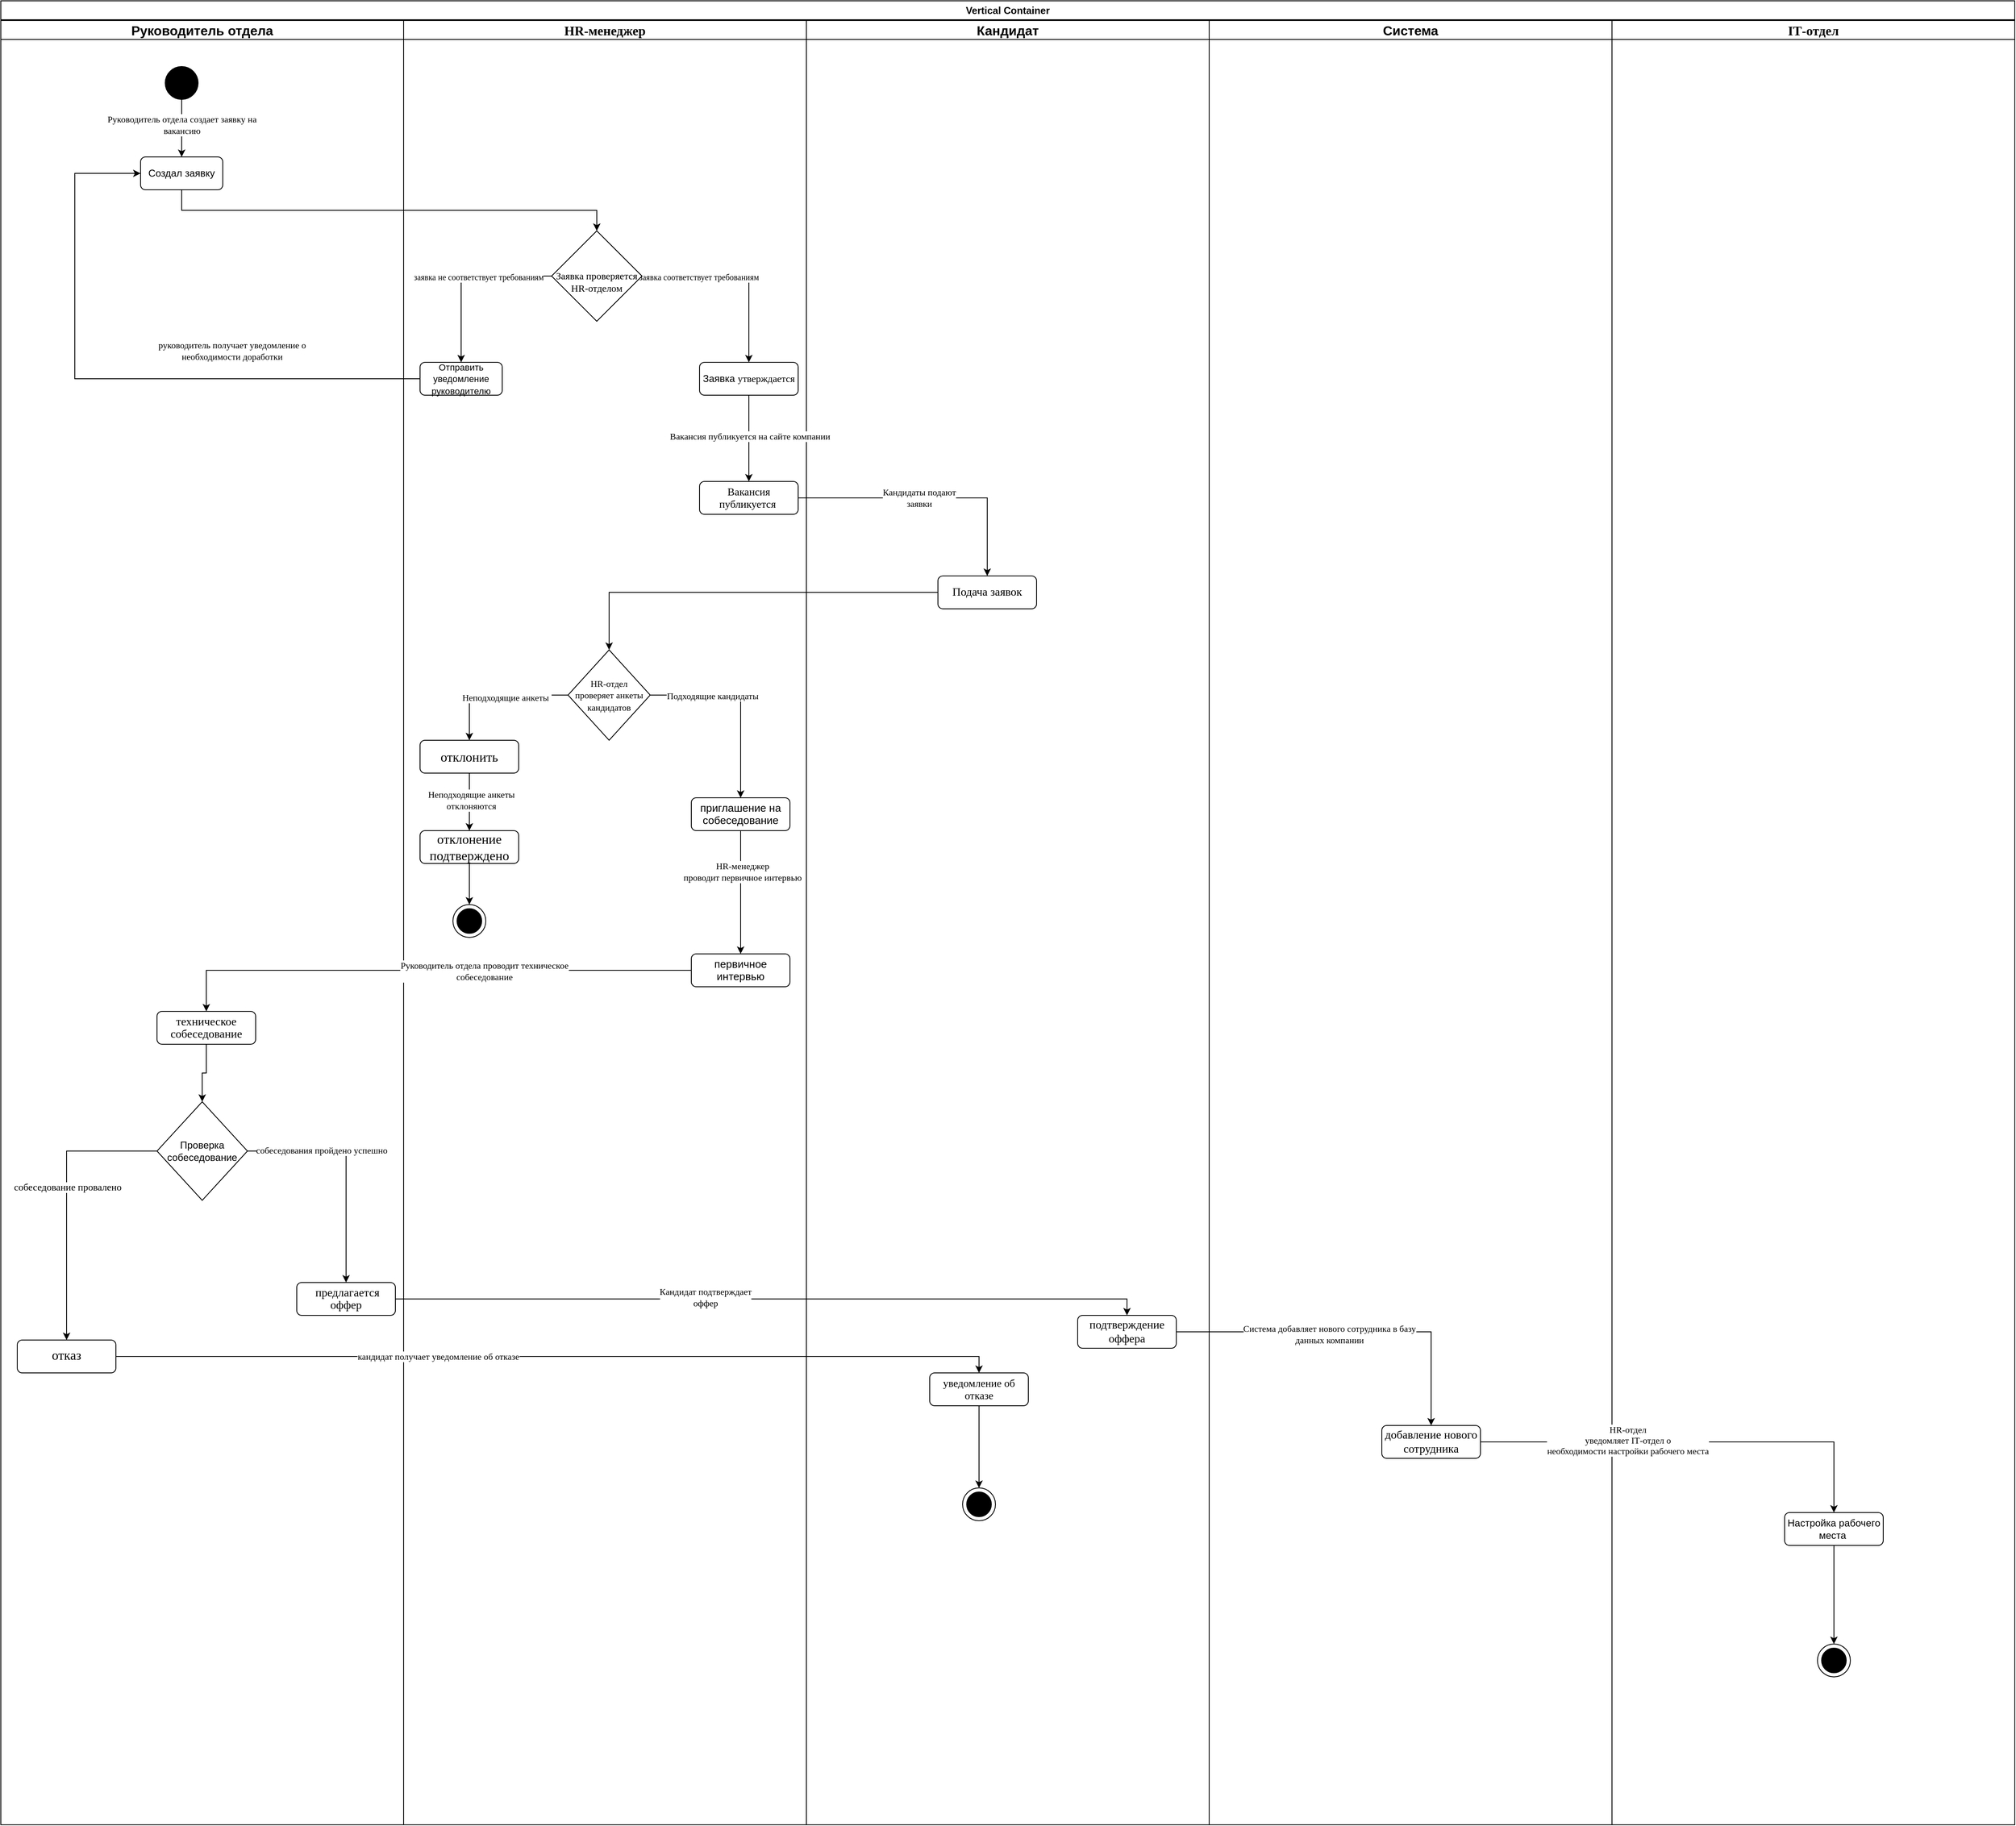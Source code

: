 <mxfile version="25.0.3">
  <diagram name="Страница — 1" id="c_YH8dDbKWA8TcMXRTzD">
    <mxGraphModel dx="8334" dy="3833" grid="1" gridSize="10" guides="1" tooltips="1" connect="1" arrows="1" fold="1" page="1" pageScale="1" pageWidth="827" pageHeight="1169" math="0" shadow="0">
      <root>
        <mxCell id="0" />
        <mxCell id="1" parent="0" />
        <mxCell id="h-t6F19FlMaMNjTH5znH-1" value="Vertical Container" style="swimlane;whiteSpace=wrap;html=1;movable=0;resizable=0;rotatable=0;deletable=0;editable=0;locked=1;connectable=0;" vertex="1" parent="1">
          <mxGeometry x="-830" y="10" width="2450" height="2220" as="geometry" />
        </mxCell>
        <mxCell id="h-t6F19FlMaMNjTH5znH-2" value="&lt;span style=&quot;font-size:12.0pt;line-height:107%;&lt;br/&gt;font-family:&amp;quot;Times New Roman&amp;quot;,serif;mso-fareast-font-family:Calibri;mso-fareast-theme-font:&lt;br/&gt;minor-latin;mso-ansi-language:RU;mso-fareast-language:EN-US;mso-bidi-language:&lt;br/&gt;AR-SA;mso-bidi-font-style:italic&quot;&gt;Руководитель отдела&lt;/span&gt;" style="swimlane;whiteSpace=wrap;html=1;movable=0;resizable=0;rotatable=0;deletable=0;editable=0;locked=1;connectable=0;" vertex="1" parent="h-t6F19FlMaMNjTH5znH-1">
          <mxGeometry y="24" width="490" height="2196" as="geometry" />
        </mxCell>
        <mxCell id="h-t6F19FlMaMNjTH5znH-3" value="&lt;span style=&quot;font-size:12.0pt;line-height:&lt;br/&gt;107%;font-family:&amp;quot;Times New Roman&amp;quot;,serif;mso-fareast-font-family:Calibri;&lt;br/&gt;mso-fareast-theme-font:minor-latin;mso-ansi-language:EN-US;mso-fareast-language:&lt;br/&gt;EN-US;mso-bidi-language:AR-SA;mso-bidi-font-style:italic&quot; lang=&quot;EN-US&quot;&gt;HR&lt;/span&gt;&lt;span style=&quot;font-size:12.0pt;line-height:107%;font-family:&amp;quot;Times New Roman&amp;quot;,serif;&lt;br/&gt;mso-fareast-font-family:Calibri;mso-fareast-theme-font:minor-latin;mso-ansi-language:&lt;br/&gt;RU;mso-fareast-language:EN-US;mso-bidi-language:AR-SA;mso-bidi-font-style:italic&quot;&gt;-менеджер&lt;/span&gt;" style="swimlane;whiteSpace=wrap;html=1;movable=0;resizable=0;rotatable=0;deletable=0;editable=0;locked=1;connectable=0;" vertex="1" parent="h-t6F19FlMaMNjTH5znH-1">
          <mxGeometry x="490" y="24" width="490" height="2196" as="geometry" />
        </mxCell>
        <mxCell id="h-t6F19FlMaMNjTH5znH-4" value="&lt;span style=&quot;font-size:12.0pt;line-height:107%;&lt;br/&gt;font-family:&amp;quot;Times New Roman&amp;quot;,serif;mso-fareast-font-family:Calibri;mso-fareast-theme-font:&lt;br/&gt;minor-latin;mso-ansi-language:RU;mso-fareast-language:EN-US;mso-bidi-language:&lt;br/&gt;AR-SA;mso-bidi-font-style:italic&quot;&gt;Кандидат&lt;/span&gt;" style="swimlane;whiteSpace=wrap;html=1;movable=0;resizable=0;rotatable=0;deletable=0;editable=0;locked=1;connectable=0;" vertex="1" parent="h-t6F19FlMaMNjTH5znH-1">
          <mxGeometry x="980" y="24" width="490" height="2196" as="geometry" />
        </mxCell>
        <mxCell id="h-t6F19FlMaMNjTH5znH-5" value="&lt;span style=&quot;font-size:12.0pt;line-height:107%;&lt;br/&gt;font-family:&amp;quot;Times New Roman&amp;quot;,serif;mso-fareast-font-family:Calibri;mso-fareast-theme-font:&lt;br/&gt;minor-latin;mso-ansi-language:RU;mso-fareast-language:EN-US;mso-bidi-language:&lt;br/&gt;AR-SA;mso-bidi-font-style:italic&quot;&gt;Система&lt;/span&gt;" style="swimlane;whiteSpace=wrap;html=1;movable=0;resizable=0;rotatable=0;deletable=0;editable=0;locked=1;connectable=0;" vertex="1" parent="h-t6F19FlMaMNjTH5znH-1">
          <mxGeometry x="1470" y="24" width="490" height="2196" as="geometry" />
        </mxCell>
        <mxCell id="h-t6F19FlMaMNjTH5znH-6" value="&lt;span style=&quot;font-size:12.0pt;line-height:&lt;br/&gt;107%;font-family:&amp;quot;Times New Roman&amp;quot;,serif;mso-fareast-font-family:Calibri;&lt;br/&gt;mso-fareast-theme-font:minor-latin;mso-ansi-language:EN-US;mso-fareast-language:&lt;br/&gt;EN-US;mso-bidi-language:AR-SA;mso-bidi-font-style:italic&quot; lang=&quot;EN-US&quot;&gt;IT&lt;/span&gt;&lt;span style=&quot;font-size:12.0pt;line-height:107%;font-family:&amp;quot;Times New Roman&amp;quot;,serif;&lt;br/&gt;mso-fareast-font-family:Calibri;mso-fareast-theme-font:minor-latin;mso-ansi-language:&lt;br/&gt;RU;mso-fareast-language:EN-US;mso-bidi-language:AR-SA;mso-bidi-font-style:italic&quot;&gt;-отдел&lt;/span&gt;" style="swimlane;whiteSpace=wrap;html=1;movable=0;resizable=0;rotatable=0;deletable=0;editable=0;locked=1;connectable=0;" vertex="1" parent="1">
          <mxGeometry x="1130" y="34" width="490" height="2196" as="geometry" />
        </mxCell>
        <mxCell id="h-t6F19FlMaMNjTH5znH-7" style="edgeStyle=orthogonalEdgeStyle;rounded=0;orthogonalLoop=1;jettySize=auto;html=1;exitX=0.5;exitY=1;exitDx=0;exitDy=0;entryX=0.5;entryY=0;entryDx=0;entryDy=0;" edge="1" parent="1" source="h-t6F19FlMaMNjTH5znH-9" target="h-t6F19FlMaMNjTH5znH-11">
          <mxGeometry relative="1" as="geometry" />
        </mxCell>
        <mxCell id="h-t6F19FlMaMNjTH5znH-8" value="&lt;span style=&quot;line-height: 107%; font-family: &amp;quot;Times New Roman&amp;quot;, serif;&quot;&gt;&lt;font&gt;Руководитель отдела создает заявку на&lt;br/&gt;вакансию&lt;/font&gt;&lt;/span&gt;" style="edgeLabel;html=1;align=center;verticalAlign=middle;resizable=0;points=[];" vertex="1" connectable="0" parent="h-t6F19FlMaMNjTH5znH-7">
          <mxGeometry x="-0.126" relative="1" as="geometry">
            <mxPoint as="offset" />
          </mxGeometry>
        </mxCell>
        <mxCell id="h-t6F19FlMaMNjTH5znH-9" value="" style="shape=ellipse;html=1;fillColor=strokeColor;fontSize=18;fontColor=#ffffff;" vertex="1" parent="1">
          <mxGeometry x="-630" y="90" width="40" height="40" as="geometry" />
        </mxCell>
        <mxCell id="h-t6F19FlMaMNjTH5znH-10" style="edgeStyle=orthogonalEdgeStyle;rounded=0;orthogonalLoop=1;jettySize=auto;html=1;exitX=0.5;exitY=1;exitDx=0;exitDy=0;" edge="1" parent="1" source="h-t6F19FlMaMNjTH5znH-11" target="h-t6F19FlMaMNjTH5znH-17">
          <mxGeometry relative="1" as="geometry" />
        </mxCell>
        <mxCell id="h-t6F19FlMaMNjTH5znH-11" value="Создал заявку" style="shape=rect;rounded=1;html=1;whiteSpace=wrap;align=center;" vertex="1" parent="1">
          <mxGeometry x="-660" y="200" width="100" height="40" as="geometry" />
        </mxCell>
        <mxCell id="h-t6F19FlMaMNjTH5znH-12" value="" style="shape=mxgraph.sysml.actFinal;html=1;verticalLabelPosition=bottom;labelBackgroundColor=#ffffff;verticalAlign=top;" vertex="1" parent="1">
          <mxGeometry x="1380" y="2010" width="40" height="40" as="geometry" />
        </mxCell>
        <mxCell id="h-t6F19FlMaMNjTH5znH-13" style="edgeStyle=orthogonalEdgeStyle;rounded=0;orthogonalLoop=1;jettySize=auto;html=1;entryX=0.5;entryY=0;entryDx=0;entryDy=0;exitX=1;exitY=0.5;exitDx=0;exitDy=0;" edge="1" parent="1" source="h-t6F19FlMaMNjTH5znH-17" target="h-t6F19FlMaMNjTH5znH-23">
          <mxGeometry relative="1" as="geometry">
            <Array as="points">
              <mxPoint x="80" y="345" />
            </Array>
          </mxGeometry>
        </mxCell>
        <mxCell id="h-t6F19FlMaMNjTH5znH-14" value="&lt;span style=&quot;line-height: 107%; font-family: &amp;quot;Times New Roman&amp;quot;, serif;&quot;&gt;&lt;font style=&quot;font-size: 10px;&quot;&gt;заявка соответствует требованиям&lt;/font&gt;&lt;/span&gt;" style="edgeLabel;html=1;align=center;verticalAlign=middle;resizable=0;points=[];" vertex="1" connectable="0" parent="h-t6F19FlMaMNjTH5znH-13">
          <mxGeometry x="-0.415" y="-1" relative="1" as="geometry">
            <mxPoint as="offset" />
          </mxGeometry>
        </mxCell>
        <mxCell id="h-t6F19FlMaMNjTH5znH-15" style="edgeStyle=orthogonalEdgeStyle;rounded=0;orthogonalLoop=1;jettySize=auto;html=1;entryX=0.5;entryY=0;entryDx=0;entryDy=0;" edge="1" parent="1" source="h-t6F19FlMaMNjTH5znH-17" target="h-t6F19FlMaMNjTH5znH-20">
          <mxGeometry relative="1" as="geometry" />
        </mxCell>
        <mxCell id="h-t6F19FlMaMNjTH5znH-16" value="&lt;span style=&quot;line-height: 107%; font-family: &amp;quot;Times New Roman&amp;quot;, serif;&quot;&gt;&lt;font style=&quot;font-size: 10px;&quot;&gt;заявка не соответствует требованиям&lt;/font&gt;&lt;/span&gt;" style="edgeLabel;html=1;align=center;verticalAlign=middle;resizable=0;points=[];" vertex="1" connectable="0" parent="h-t6F19FlMaMNjTH5znH-15">
          <mxGeometry x="-0.167" y="1" relative="1" as="geometry">
            <mxPoint as="offset" />
          </mxGeometry>
        </mxCell>
        <mxCell id="h-t6F19FlMaMNjTH5znH-17" value="&lt;span style=&quot;line-height: 107%; font-family: &amp;quot;Times New Roman&amp;quot;, serif;&quot; lang=&quot;EN-US&quot;&gt;&lt;font&gt;&amp;nbsp;&lt;/font&gt;&lt;/span&gt;&lt;div&gt;&lt;span style=&quot;line-height: 107%; font-family: &amp;quot;Times New Roman&amp;quot;, serif;&quot; lang=&quot;EN-US&quot;&gt;&lt;font&gt;Заявка проверяется&lt;br&gt;HR-отделом&lt;/font&gt;&lt;/span&gt;&lt;/div&gt;" style="rhombus;whiteSpace=wrap;html=1;" vertex="1" parent="1">
          <mxGeometry x="-160" y="290" width="110" height="110" as="geometry" />
        </mxCell>
        <mxCell id="h-t6F19FlMaMNjTH5znH-18" style="edgeStyle=orthogonalEdgeStyle;rounded=0;orthogonalLoop=1;jettySize=auto;html=1;entryX=0;entryY=0.5;entryDx=0;entryDy=0;" edge="1" parent="1" source="h-t6F19FlMaMNjTH5znH-20" target="h-t6F19FlMaMNjTH5znH-11">
          <mxGeometry relative="1" as="geometry">
            <mxPoint x="-680" y="330" as="targetPoint" />
            <Array as="points">
              <mxPoint x="-740" y="470" />
              <mxPoint x="-740" y="220" />
            </Array>
          </mxGeometry>
        </mxCell>
        <mxCell id="h-t6F19FlMaMNjTH5znH-19" value="&lt;span style=&quot;line-height: 107%; font-family: &amp;quot;Times New Roman&amp;quot;, serif;&quot;&gt;&lt;font&gt;руководитель получает уведомление о&lt;br/&gt;необходимости доработки&lt;/font&gt;&lt;/span&gt;" style="edgeLabel;html=1;align=center;verticalAlign=middle;resizable=0;points=[];" vertex="1" connectable="0" parent="h-t6F19FlMaMNjTH5znH-18">
          <mxGeometry x="-0.39" y="-1" relative="1" as="geometry">
            <mxPoint y="-33" as="offset" />
          </mxGeometry>
        </mxCell>
        <mxCell id="h-t6F19FlMaMNjTH5znH-20" value="&lt;span style=&quot;font-size: 11px;&quot;&gt;Отправить уведомление руководителю&lt;/span&gt;" style="shape=rect;rounded=1;html=1;whiteSpace=wrap;align=center;" vertex="1" parent="1">
          <mxGeometry x="-320" y="450" width="100" height="40" as="geometry" />
        </mxCell>
        <mxCell id="h-t6F19FlMaMNjTH5znH-21" style="edgeStyle=orthogonalEdgeStyle;rounded=0;orthogonalLoop=1;jettySize=auto;html=1;entryX=0.5;entryY=0;entryDx=0;entryDy=0;exitX=0.5;exitY=1;exitDx=0;exitDy=0;" edge="1" parent="1" source="h-t6F19FlMaMNjTH5znH-23" target="h-t6F19FlMaMNjTH5znH-26">
          <mxGeometry relative="1" as="geometry">
            <Array as="points">
              <mxPoint x="80" y="580" />
            </Array>
          </mxGeometry>
        </mxCell>
        <mxCell id="h-t6F19FlMaMNjTH5znH-22" value="&lt;span style=&quot;line-height: 107%; font-family: &amp;quot;Times New Roman&amp;quot;, serif;&quot;&gt;&lt;font&gt;Вакансия публикуется на сайте компании&lt;/font&gt;&lt;/span&gt;" style="edgeLabel;html=1;align=center;verticalAlign=middle;resizable=0;points=[];" vertex="1" connectable="0" parent="h-t6F19FlMaMNjTH5znH-21">
          <mxGeometry x="-0.053" y="1" relative="1" as="geometry">
            <mxPoint as="offset" />
          </mxGeometry>
        </mxCell>
        <mxCell id="h-t6F19FlMaMNjTH5znH-23" value="Заявка&amp;nbsp;&lt;span style=&quot;line-height: 107%; font-family: &amp;quot;Times New Roman&amp;quot;, serif;&quot;&gt;&lt;font&gt;утверждается&lt;/font&gt;&lt;/span&gt;" style="shape=rect;rounded=1;html=1;whiteSpace=wrap;align=center;" vertex="1" parent="1">
          <mxGeometry x="20" y="450" width="120" height="40" as="geometry" />
        </mxCell>
        <mxCell id="h-t6F19FlMaMNjTH5znH-24" style="edgeStyle=orthogonalEdgeStyle;rounded=0;orthogonalLoop=1;jettySize=auto;html=1;" edge="1" parent="1" source="h-t6F19FlMaMNjTH5znH-26" target="h-t6F19FlMaMNjTH5znH-28">
          <mxGeometry relative="1" as="geometry" />
        </mxCell>
        <mxCell id="h-t6F19FlMaMNjTH5znH-25" value="&lt;span style=&quot;line-height: 107%; font-family: &amp;quot;Times New Roman&amp;quot;, serif;&quot; lang=&quot;EN-US&quot;&gt;&lt;font&gt;Кандидаты подают&lt;br/&gt;заявки&lt;/font&gt;&lt;/span&gt;" style="edgeLabel;html=1;align=center;verticalAlign=middle;resizable=0;points=[];" vertex="1" connectable="0" parent="h-t6F19FlMaMNjTH5znH-24">
          <mxGeometry x="-0.098" relative="1" as="geometry">
            <mxPoint as="offset" />
          </mxGeometry>
        </mxCell>
        <mxCell id="h-t6F19FlMaMNjTH5znH-26" value="&lt;span style=&quot;line-height: 107%; font-family: &amp;quot;Times New Roman&amp;quot;, serif;&quot;&gt;&lt;font style=&quot;font-size: 13px;&quot;&gt;Вакансия публикуется&amp;nbsp;&lt;/font&gt;&lt;/span&gt;" style="shape=rect;rounded=1;html=1;whiteSpace=wrap;align=center;" vertex="1" parent="1">
          <mxGeometry x="20" y="595" width="120" height="40" as="geometry" />
        </mxCell>
        <mxCell id="h-t6F19FlMaMNjTH5znH-27" style="edgeStyle=orthogonalEdgeStyle;rounded=0;orthogonalLoop=1;jettySize=auto;html=1;entryX=0.5;entryY=0;entryDx=0;entryDy=0;" edge="1" parent="1" source="h-t6F19FlMaMNjTH5znH-28" target="h-t6F19FlMaMNjTH5znH-33">
          <mxGeometry relative="1" as="geometry" />
        </mxCell>
        <mxCell id="h-t6F19FlMaMNjTH5znH-28" value="&lt;span style=&quot;font-family: &amp;quot;Times New Roman&amp;quot;, serif;&quot; lang=&quot;EN-US&quot;&gt;&lt;font style=&quot;font-size: 14px;&quot;&gt;Подача заявок&lt;/font&gt;&lt;/span&gt;" style="shape=rect;rounded=1;html=1;whiteSpace=wrap;align=center;" vertex="1" parent="1">
          <mxGeometry x="310" y="710" width="120" height="40" as="geometry" />
        </mxCell>
        <mxCell id="h-t6F19FlMaMNjTH5znH-29" style="edgeStyle=orthogonalEdgeStyle;rounded=0;orthogonalLoop=1;jettySize=auto;html=1;entryX=0.5;entryY=0;entryDx=0;entryDy=0;" edge="1" parent="1" source="h-t6F19FlMaMNjTH5znH-33" target="h-t6F19FlMaMNjTH5znH-37">
          <mxGeometry relative="1" as="geometry" />
        </mxCell>
        <mxCell id="h-t6F19FlMaMNjTH5znH-30" value="&lt;span style=&quot;line-height: 107%; font-family: &amp;quot;Times New Roman&amp;quot;, serif;&quot; lang=&quot;EN-US&quot;&gt;&lt;font&gt;Неподходящие анкеты&amp;nbsp;&lt;/font&gt;&lt;/span&gt;" style="edgeLabel;html=1;align=center;verticalAlign=middle;resizable=0;points=[];" vertex="1" connectable="0" parent="h-t6F19FlMaMNjTH5znH-29">
          <mxGeometry x="-0.145" y="3" relative="1" as="geometry">
            <mxPoint as="offset" />
          </mxGeometry>
        </mxCell>
        <mxCell id="h-t6F19FlMaMNjTH5znH-31" style="edgeStyle=orthogonalEdgeStyle;rounded=0;orthogonalLoop=1;jettySize=auto;html=1;" edge="1" parent="1" source="h-t6F19FlMaMNjTH5znH-33" target="h-t6F19FlMaMNjTH5znH-36">
          <mxGeometry relative="1" as="geometry" />
        </mxCell>
        <mxCell id="h-t6F19FlMaMNjTH5znH-32" value="&lt;span style=&quot;line-height: 107%; font-family: &amp;quot;Times New Roman&amp;quot;, serif;&quot;&gt;&lt;font&gt;Подходящие кандидаты&amp;nbsp;&lt;/font&gt;&lt;/span&gt;" style="edgeLabel;html=1;align=center;verticalAlign=middle;resizable=0;points=[];" vertex="1" connectable="0" parent="h-t6F19FlMaMNjTH5znH-31">
          <mxGeometry x="-0.344" y="-1" relative="1" as="geometry">
            <mxPoint as="offset" />
          </mxGeometry>
        </mxCell>
        <mxCell id="h-t6F19FlMaMNjTH5znH-33" value="&lt;font style=&quot;font-size: 11px;&quot;&gt;&lt;span style=&quot;line-height: 107%; font-family: &amp;quot;Times New Roman&amp;quot;, serif;&quot; lang=&quot;EN-US&quot;&gt;HR&lt;/span&gt;&lt;span style=&quot;line-height: 107%; font-family: &amp;quot;Times New Roman&amp;quot;, serif;&quot;&gt;-отдел&lt;br/&gt;проверяет анкеты кандидатов&lt;/span&gt;&lt;/font&gt;" style="rhombus;whiteSpace=wrap;html=1;" vertex="1" parent="1">
          <mxGeometry x="-140" y="800" width="100" height="110" as="geometry" />
        </mxCell>
        <mxCell id="h-t6F19FlMaMNjTH5znH-34" style="edgeStyle=orthogonalEdgeStyle;rounded=0;orthogonalLoop=1;jettySize=auto;html=1;entryX=0.5;entryY=0;entryDx=0;entryDy=0;" edge="1" parent="1" source="h-t6F19FlMaMNjTH5znH-36" target="h-t6F19FlMaMNjTH5znH-42">
          <mxGeometry relative="1" as="geometry" />
        </mxCell>
        <mxCell id="h-t6F19FlMaMNjTH5znH-35" value="&lt;font&gt;&lt;span style=&quot;line-height: 107%; font-family: &amp;quot;Times New Roman&amp;quot;, serif;&quot; lang=&quot;EN-US&quot;&gt;HR&lt;/span&gt;&lt;span style=&quot;line-height: 107%; font-family: &amp;quot;Times New Roman&amp;quot;, serif;&quot;&gt;-менеджер&lt;br/&gt;проводит первичное интервью&lt;/span&gt;&lt;/font&gt;" style="edgeLabel;html=1;align=center;verticalAlign=middle;resizable=0;points=[];" vertex="1" connectable="0" parent="h-t6F19FlMaMNjTH5znH-34">
          <mxGeometry x="-0.331" y="2" relative="1" as="geometry">
            <mxPoint as="offset" />
          </mxGeometry>
        </mxCell>
        <mxCell id="h-t6F19FlMaMNjTH5znH-36" value="&lt;span style=&quot;line-height: 107%;&quot;&gt;&lt;font style=&quot;font-size: 13px;&quot;&gt;приглашение на собеседование&lt;/font&gt;&lt;/span&gt;" style="shape=rect;rounded=1;html=1;whiteSpace=wrap;align=center;" vertex="1" parent="1">
          <mxGeometry x="10" y="980" width="120" height="40" as="geometry" />
        </mxCell>
        <mxCell id="h-t6F19FlMaMNjTH5znH-37" value="&lt;span style=&quot;font-family: &amp;quot;Times New Roman&amp;quot;, serif;&quot; lang=&quot;EN-US&quot;&gt;&lt;font style=&quot;font-size: 16px;&quot;&gt;отклонить&lt;/font&gt;&lt;/span&gt;" style="shape=rect;rounded=1;html=1;whiteSpace=wrap;align=center;" vertex="1" parent="1">
          <mxGeometry x="-320" y="910" width="120" height="40" as="geometry" />
        </mxCell>
        <mxCell id="h-t6F19FlMaMNjTH5znH-38" style="edgeStyle=orthogonalEdgeStyle;rounded=0;orthogonalLoop=1;jettySize=auto;html=1;entryX=0.5;entryY=0;entryDx=0;entryDy=0;" edge="1" parent="1" source="h-t6F19FlMaMNjTH5znH-39" target="h-t6F19FlMaMNjTH5znH-47">
          <mxGeometry relative="1" as="geometry" />
        </mxCell>
        <mxCell id="h-t6F19FlMaMNjTH5znH-39" value="&lt;span style=&quot;line-height: 107%; font-family: &amp;quot;Times New Roman&amp;quot;, serif;&quot;&gt;&lt;font style=&quot;font-size: 14px;&quot;&gt;техническое собеседование&lt;/font&gt;&lt;/span&gt;" style="shape=rect;rounded=1;html=1;whiteSpace=wrap;align=center;" vertex="1" parent="1">
          <mxGeometry x="-640" y="1240" width="120" height="40" as="geometry" />
        </mxCell>
        <mxCell id="h-t6F19FlMaMNjTH5znH-40" style="edgeStyle=orthogonalEdgeStyle;rounded=0;orthogonalLoop=1;jettySize=auto;html=1;" edge="1" parent="1" source="h-t6F19FlMaMNjTH5znH-42" target="h-t6F19FlMaMNjTH5znH-39">
          <mxGeometry relative="1" as="geometry" />
        </mxCell>
        <mxCell id="h-t6F19FlMaMNjTH5znH-41" value="&lt;span style=&quot;line-height: 107%; font-family: &amp;quot;Times New Roman&amp;quot;, serif;&quot;&gt;&lt;font&gt;Руководитель отдела проводит техническое&lt;br/&gt;собеседование&lt;/font&gt;&lt;/span&gt;" style="edgeLabel;html=1;align=center;verticalAlign=middle;resizable=0;points=[];" vertex="1" connectable="0" parent="h-t6F19FlMaMNjTH5znH-40">
          <mxGeometry x="-0.213" y="1" relative="1" as="geometry">
            <mxPoint as="offset" />
          </mxGeometry>
        </mxCell>
        <mxCell id="h-t6F19FlMaMNjTH5znH-42" value="&lt;span style=&quot;line-height: 107%;&quot;&gt;&lt;font style=&quot;font-size: 13px;&quot;&gt;первичное интервью&lt;/font&gt;&lt;/span&gt;" style="shape=rect;rounded=1;html=1;whiteSpace=wrap;align=center;" vertex="1" parent="1">
          <mxGeometry x="10" y="1170" width="120" height="40" as="geometry" />
        </mxCell>
        <mxCell id="h-t6F19FlMaMNjTH5znH-43" style="edgeStyle=orthogonalEdgeStyle;rounded=0;orthogonalLoop=1;jettySize=auto;html=1;entryX=0.5;entryY=0;entryDx=0;entryDy=0;" edge="1" parent="1" source="h-t6F19FlMaMNjTH5znH-47" target="h-t6F19FlMaMNjTH5znH-51">
          <mxGeometry relative="1" as="geometry" />
        </mxCell>
        <mxCell id="h-t6F19FlMaMNjTH5znH-44" value="&lt;span style=&quot;line-height: 107%; font-family: &amp;quot;Times New Roman&amp;quot;, serif;&quot;&gt;&lt;font style=&quot;font-size: 12px;&quot;&gt;собеседование провалено&lt;/font&gt;&lt;/span&gt;" style="edgeLabel;html=1;align=center;verticalAlign=middle;resizable=0;points=[];" vertex="1" connectable="0" parent="h-t6F19FlMaMNjTH5znH-43">
          <mxGeometry x="-0.095" y="1" relative="1" as="geometry">
            <mxPoint as="offset" />
          </mxGeometry>
        </mxCell>
        <mxCell id="h-t6F19FlMaMNjTH5znH-45" style="edgeStyle=orthogonalEdgeStyle;rounded=0;orthogonalLoop=1;jettySize=auto;html=1;entryX=0.5;entryY=0;entryDx=0;entryDy=0;" edge="1" parent="1" source="h-t6F19FlMaMNjTH5znH-47" target="h-t6F19FlMaMNjTH5znH-50">
          <mxGeometry relative="1" as="geometry" />
        </mxCell>
        <mxCell id="h-t6F19FlMaMNjTH5znH-46" value="&lt;span style=&quot;line-height: 107%; font-family: &amp;quot;Times New Roman&amp;quot;, serif;&quot;&gt;&lt;font&gt;собеседования пройдено успешно&lt;/font&gt;&lt;/span&gt;" style="edgeLabel;html=1;align=center;verticalAlign=middle;resizable=0;points=[];" vertex="1" connectable="0" parent="h-t6F19FlMaMNjTH5znH-45">
          <mxGeometry x="-0.356" y="1" relative="1" as="geometry">
            <mxPoint as="offset" />
          </mxGeometry>
        </mxCell>
        <mxCell id="h-t6F19FlMaMNjTH5znH-47" value="Проверка собеседование" style="rhombus;whiteSpace=wrap;html=1;" vertex="1" parent="1">
          <mxGeometry x="-640" y="1350" width="110" height="120" as="geometry" />
        </mxCell>
        <mxCell id="h-t6F19FlMaMNjTH5znH-48" style="edgeStyle=orthogonalEdgeStyle;rounded=0;orthogonalLoop=1;jettySize=auto;html=1;entryX=0.5;entryY=0;entryDx=0;entryDy=0;" edge="1" parent="1" source="h-t6F19FlMaMNjTH5znH-50" target="h-t6F19FlMaMNjTH5znH-57">
          <mxGeometry relative="1" as="geometry" />
        </mxCell>
        <mxCell id="h-t6F19FlMaMNjTH5znH-49" value="&lt;span style=&quot;line-height: 107%; font-family: &amp;quot;Times New Roman&amp;quot;, serif;&quot; lang=&quot;EN-US&quot;&gt;&lt;font&gt;Кандидат подтверждает&lt;br/&gt;оффер&lt;/font&gt;&lt;/span&gt;" style="edgeLabel;html=1;align=center;verticalAlign=middle;resizable=0;points=[];" vertex="1" connectable="0" parent="h-t6F19FlMaMNjTH5znH-48">
          <mxGeometry x="-0.171" y="2" relative="1" as="geometry">
            <mxPoint as="offset" />
          </mxGeometry>
        </mxCell>
        <mxCell id="h-t6F19FlMaMNjTH5znH-50" value="&lt;span style=&quot;line-height: 107%; font-family: &amp;quot;Times New Roman&amp;quot;, serif;&quot;&gt;&lt;font style=&quot;font-size: 14px;&quot;&gt;&amp;nbsp;предлагается оффер&lt;/font&gt;&lt;/span&gt;" style="shape=rect;rounded=1;html=1;whiteSpace=wrap;align=center;" vertex="1" parent="1">
          <mxGeometry x="-470" y="1570" width="120" height="40" as="geometry" />
        </mxCell>
        <mxCell id="h-t6F19FlMaMNjTH5znH-51" value="&lt;span style=&quot;line-height: 107%; font-family: &amp;quot;Times New Roman&amp;quot;, serif;&quot;&gt;&lt;font style=&quot;font-size: 16px;&quot;&gt;отказ&lt;/font&gt;&lt;/span&gt;" style="shape=rect;rounded=1;html=1;whiteSpace=wrap;align=center;" vertex="1" parent="1">
          <mxGeometry x="-810" y="1640" width="120" height="40" as="geometry" />
        </mxCell>
        <mxCell id="h-t6F19FlMaMNjTH5znH-52" style="edgeStyle=orthogonalEdgeStyle;rounded=0;orthogonalLoop=1;jettySize=auto;html=1;entryX=0.5;entryY=0;entryDx=0;entryDy=0;" edge="1" parent="1" source="h-t6F19FlMaMNjTH5znH-54" target="h-t6F19FlMaMNjTH5znH-58">
          <mxGeometry relative="1" as="geometry" />
        </mxCell>
        <mxCell id="h-t6F19FlMaMNjTH5znH-53" value="&lt;font&gt;&lt;span style=&quot;line-height: 107%; font-family: &amp;quot;Times New Roman&amp;quot;, serif;&quot; lang=&quot;EN-US&quot;&gt;HR&lt;/span&gt;&lt;span style=&quot;line-height: 107%; font-family: &amp;quot;Times New Roman&amp;quot;, serif;&quot;&gt;-отдел&lt;br/&gt;уведомляет &lt;/span&gt;&lt;span style=&quot;line-height: 107%; font-family: &amp;quot;Times New Roman&amp;quot;, serif;&quot; lang=&quot;EN-US&quot;&gt;IT&lt;/span&gt;&lt;span style=&quot;line-height: 107%; font-family: &amp;quot;Times New Roman&amp;quot;, serif;&quot;&gt;-отдел о&lt;br/&gt;необходимости настройки рабочего места&lt;/span&gt;&lt;/font&gt;" style="edgeLabel;html=1;align=center;verticalAlign=middle;resizable=0;points=[];" vertex="1" connectable="0" parent="h-t6F19FlMaMNjTH5znH-52">
          <mxGeometry x="-0.306" y="2" relative="1" as="geometry">
            <mxPoint as="offset" />
          </mxGeometry>
        </mxCell>
        <mxCell id="h-t6F19FlMaMNjTH5znH-54" value="&lt;font face=&quot;Times New Roman, serif&quot;&gt;&lt;span style=&quot;font-size: 14px;&quot;&gt;добавление нового сотрудника&lt;/span&gt;&lt;/font&gt;" style="shape=rect;rounded=1;html=1;whiteSpace=wrap;align=center;" vertex="1" parent="1">
          <mxGeometry x="850" y="1744" width="120" height="40" as="geometry" />
        </mxCell>
        <mxCell id="h-t6F19FlMaMNjTH5znH-55" style="edgeStyle=orthogonalEdgeStyle;rounded=0;orthogonalLoop=1;jettySize=auto;html=1;" edge="1" parent="1" source="h-t6F19FlMaMNjTH5znH-57" target="h-t6F19FlMaMNjTH5znH-54">
          <mxGeometry relative="1" as="geometry" />
        </mxCell>
        <mxCell id="h-t6F19FlMaMNjTH5znH-56" value="&lt;span style=&quot;line-height: 107%; font-family: &amp;quot;Times New Roman&amp;quot;, serif;&quot;&gt;&lt;font&gt;Система добавляет нового сотрудника в базу&lt;br/&gt;данных компании&lt;/font&gt;&lt;/span&gt;" style="edgeLabel;html=1;align=center;verticalAlign=middle;resizable=0;points=[];" vertex="1" connectable="0" parent="h-t6F19FlMaMNjTH5znH-55">
          <mxGeometry x="-0.123" y="-3" relative="1" as="geometry">
            <mxPoint as="offset" />
          </mxGeometry>
        </mxCell>
        <mxCell id="h-t6F19FlMaMNjTH5znH-57" value="&lt;font face=&quot;Times New Roman, serif&quot;&gt;&lt;span style=&quot;font-size: 14px;&quot;&gt;подтверждение оффера&lt;/span&gt;&lt;/font&gt;" style="shape=rect;rounded=1;html=1;whiteSpace=wrap;align=center;" vertex="1" parent="1">
          <mxGeometry x="480" y="1610" width="120" height="40" as="geometry" />
        </mxCell>
        <mxCell id="h-t6F19FlMaMNjTH5znH-58" value="Настройка рабочего места&amp;nbsp;" style="shape=rect;rounded=1;html=1;whiteSpace=wrap;align=center;" vertex="1" parent="1">
          <mxGeometry x="1340" y="1850" width="120" height="40" as="geometry" />
        </mxCell>
        <mxCell id="h-t6F19FlMaMNjTH5znH-59" style="edgeStyle=orthogonalEdgeStyle;rounded=0;orthogonalLoop=1;jettySize=auto;html=1;entryX=0.5;entryY=0;entryDx=0;entryDy=0;entryPerimeter=0;" edge="1" parent="1" source="h-t6F19FlMaMNjTH5znH-58" target="h-t6F19FlMaMNjTH5znH-12">
          <mxGeometry relative="1" as="geometry" />
        </mxCell>
        <mxCell id="h-t6F19FlMaMNjTH5znH-60" value="" style="shape=mxgraph.sysml.actFinal;html=1;verticalLabelPosition=bottom;labelBackgroundColor=#ffffff;verticalAlign=top;" vertex="1" parent="1">
          <mxGeometry x="-280" y="1110" width="40" height="40" as="geometry" />
        </mxCell>
        <mxCell id="h-t6F19FlMaMNjTH5znH-61" value="" style="shape=mxgraph.sysml.actFinal;html=1;verticalLabelPosition=bottom;labelBackgroundColor=#ffffff;verticalAlign=top;" vertex="1" parent="1">
          <mxGeometry x="340" y="1820" width="40" height="40" as="geometry" />
        </mxCell>
        <mxCell id="h-t6F19FlMaMNjTH5znH-62" style="edgeStyle=orthogonalEdgeStyle;rounded=0;orthogonalLoop=1;jettySize=auto;html=1;entryX=0.5;entryY=0;entryDx=0;entryDy=0;" edge="1" parent="1" source="h-t6F19FlMaMNjTH5znH-51" target="h-t6F19FlMaMNjTH5znH-66">
          <mxGeometry relative="1" as="geometry" />
        </mxCell>
        <mxCell id="h-t6F19FlMaMNjTH5znH-63" value="&lt;span style=&quot;line-height: 107%; font-family: &amp;quot;Times New Roman&amp;quot;, serif;&quot;&gt;&lt;font&gt;кандидат получает уведомление об отказе&lt;/font&gt;&lt;/span&gt;" style="edgeLabel;html=1;align=center;verticalAlign=middle;resizable=0;points=[];" vertex="1" connectable="0" parent="h-t6F19FlMaMNjTH5znH-62">
          <mxGeometry x="-0.268" relative="1" as="geometry">
            <mxPoint as="offset" />
          </mxGeometry>
        </mxCell>
        <mxCell id="h-t6F19FlMaMNjTH5znH-64" style="edgeStyle=orthogonalEdgeStyle;rounded=0;orthogonalLoop=1;jettySize=auto;html=1;entryX=0.5;entryY=0;entryDx=0;entryDy=0;" edge="1" parent="1" source="h-t6F19FlMaMNjTH5znH-37" target="h-t6F19FlMaMNjTH5znH-68">
          <mxGeometry relative="1" as="geometry">
            <mxPoint x="-463" y="1060" as="targetPoint" />
          </mxGeometry>
        </mxCell>
        <mxCell id="h-t6F19FlMaMNjTH5znH-65" value="&lt;span style=&quot;line-height: 107%; font-family: &amp;quot;Times New Roman&amp;quot;, serif;&quot; lang=&quot;EN-US&quot;&gt;&lt;font&gt;Неподходящие анкеты&lt;br/&gt;отклоняются&lt;/font&gt;&lt;/span&gt;" style="edgeLabel;html=1;align=center;verticalAlign=middle;resizable=0;points=[];" vertex="1" connectable="0" parent="h-t6F19FlMaMNjTH5znH-64">
          <mxGeometry x="-0.065" y="2" relative="1" as="geometry">
            <mxPoint as="offset" />
          </mxGeometry>
        </mxCell>
        <mxCell id="h-t6F19FlMaMNjTH5znH-66" value="&lt;span style=&quot;line-height: 107%; font-family: &amp;quot;Times New Roman&amp;quot;, serif;&quot;&gt;&lt;font style=&quot;font-size: 13px;&quot;&gt;уведомление об отказе&lt;/font&gt;&lt;/span&gt;" style="shape=rect;rounded=1;html=1;whiteSpace=wrap;align=center;" vertex="1" parent="1">
          <mxGeometry x="300" y="1680" width="120" height="40" as="geometry" />
        </mxCell>
        <mxCell id="h-t6F19FlMaMNjTH5znH-67" style="edgeStyle=orthogonalEdgeStyle;rounded=0;orthogonalLoop=1;jettySize=auto;html=1;entryX=0.5;entryY=0;entryDx=0;entryDy=0;entryPerimeter=0;" edge="1" parent="1" source="h-t6F19FlMaMNjTH5znH-66" target="h-t6F19FlMaMNjTH5znH-61">
          <mxGeometry relative="1" as="geometry" />
        </mxCell>
        <mxCell id="h-t6F19FlMaMNjTH5znH-68" value="&lt;span style=&quot;font-family: &amp;quot;Times New Roman&amp;quot;, serif;&quot; lang=&quot;EN-US&quot;&gt;&lt;font style=&quot;font-size: 16px;&quot;&gt;отклонение подтверждено&lt;/font&gt;&lt;/span&gt;" style="shape=rect;rounded=1;html=1;whiteSpace=wrap;align=center;" vertex="1" parent="1">
          <mxGeometry x="-320" y="1020" width="120" height="40" as="geometry" />
        </mxCell>
        <mxCell id="h-t6F19FlMaMNjTH5znH-69" style="edgeStyle=orthogonalEdgeStyle;rounded=0;orthogonalLoop=1;jettySize=auto;html=1;entryX=0.5;entryY=0;entryDx=0;entryDy=0;entryPerimeter=0;" edge="1" parent="1" source="h-t6F19FlMaMNjTH5znH-68" target="h-t6F19FlMaMNjTH5znH-60">
          <mxGeometry relative="1" as="geometry" />
        </mxCell>
      </root>
    </mxGraphModel>
  </diagram>
</mxfile>
